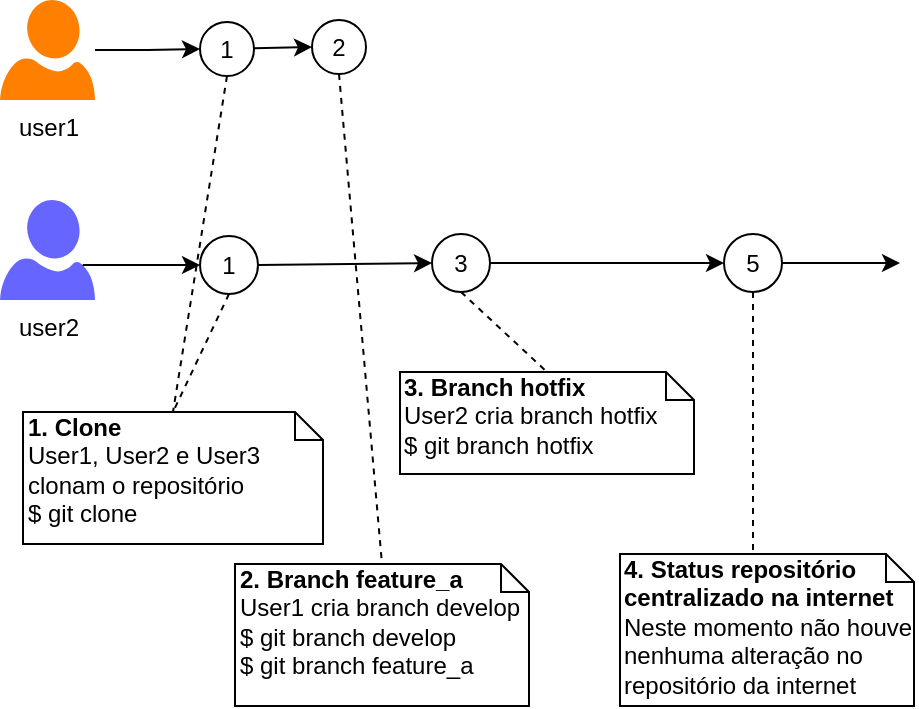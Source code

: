 <mxfile version="10.7.7" type="device"><diagram id="z0UKiYG1ZgoXR_Aw7uvI" name="Página-1"><mxGraphModel dx="840" dy="536" grid="1" gridSize="10" guides="1" tooltips="1" connect="1" arrows="1" fold="1" page="1" pageScale="1" pageWidth="827" pageHeight="1169" math="0" shadow="0"><root><mxCell id="0"/><mxCell id="1" parent="0"/><mxCell id="0emcE3fUM6IB5kJj26i7-23" value="&lt;b&gt;2. Branch feature_a&lt;br&gt;&lt;/b&gt;User1 cria branch develop&lt;br&gt;$ git branch develop&lt;br&gt;$ git branch feature_a&lt;br&gt;" style="shape=note;whiteSpace=wrap;html=1;size=14;verticalAlign=top;align=left;spacingTop=-6;fillColor=none;" vertex="1" parent="1"><mxGeometry x="127.5" y="292" width="147" height="71" as="geometry"/></mxCell><mxCell id="0emcE3fUM6IB5kJj26i7-2" value="user2&lt;br&gt;" style="verticalLabelPosition=bottom;html=1;verticalAlign=top;align=center;strokeColor=none;fillColor=#6666FF;shape=mxgraph.azure.user;" vertex="1" parent="1"><mxGeometry x="10" y="110" width="47.5" height="50" as="geometry"/></mxCell><mxCell id="0emcE3fUM6IB5kJj26i7-12" style="edgeStyle=orthogonalEdgeStyle;rounded=0;orthogonalLoop=1;jettySize=auto;html=1;" edge="1" parent="1" source="0emcE3fUM6IB5kJj26i7-4" target="0emcE3fUM6IB5kJj26i7-10"><mxGeometry relative="1" as="geometry"/></mxCell><mxCell id="0emcE3fUM6IB5kJj26i7-4" value="user1" style="verticalLabelPosition=bottom;html=1;verticalAlign=top;align=center;strokeColor=none;fillColor=#FF8000;shape=mxgraph.azure.user;" vertex="1" parent="1"><mxGeometry x="10" y="10" width="47.5" height="50" as="geometry"/></mxCell><mxCell id="0emcE3fUM6IB5kJj26i7-21" style="edgeStyle=none;rounded=0;orthogonalLoop=1;jettySize=auto;html=1;entryX=0;entryY=0.5;entryDx=0;entryDy=0;endArrow=classic;endFill=1;" edge="1" parent="1" source="0emcE3fUM6IB5kJj26i7-10" target="0emcE3fUM6IB5kJj26i7-19"><mxGeometry relative="1" as="geometry"/></mxCell><mxCell id="0emcE3fUM6IB5kJj26i7-10" value="1" style="ellipse;whiteSpace=wrap;html=1;aspect=fixed;fillColor=none;" vertex="1" parent="1"><mxGeometry x="110" y="21" width="27" height="27" as="geometry"/></mxCell><mxCell id="0emcE3fUM6IB5kJj26i7-14" style="edgeStyle=orthogonalEdgeStyle;rounded=0;orthogonalLoop=1;jettySize=auto;html=1;exitX=0.87;exitY=0.65;exitDx=0;exitDy=0;exitPerimeter=0;" edge="1" parent="1" target="0emcE3fUM6IB5kJj26i7-15" source="0emcE3fUM6IB5kJj26i7-2"><mxGeometry relative="1" as="geometry"><mxPoint x="57.5" y="145" as="sourcePoint"/></mxGeometry></mxCell><mxCell id="0emcE3fUM6IB5kJj26i7-17" style="rounded=0;orthogonalLoop=1;jettySize=auto;html=1;entryX=0.5;entryY=0;entryDx=0;entryDy=0;entryPerimeter=0;dashed=1;exitX=0.5;exitY=1;exitDx=0;exitDy=0;endArrow=none;endFill=0;" edge="1" parent="1" source="0emcE3fUM6IB5kJj26i7-15" target="0emcE3fUM6IB5kJj26i7-16"><mxGeometry relative="1" as="geometry"/></mxCell><mxCell id="0emcE3fUM6IB5kJj26i7-15" value="1" style="ellipse;whiteSpace=wrap;html=1;aspect=fixed;fillColor=none;" vertex="1" parent="1"><mxGeometry x="110" y="128" width="29" height="29" as="geometry"/></mxCell><mxCell id="0emcE3fUM6IB5kJj26i7-16" value="&lt;b&gt;1. Clone&lt;br&gt;&lt;/b&gt;User1, User2 e User3 clonam o repositório&lt;br&gt;$ git clone&lt;br&gt;" style="shape=note;whiteSpace=wrap;html=1;size=14;verticalAlign=top;align=left;spacingTop=-6;fillColor=none;" vertex="1" parent="1"><mxGeometry x="21.5" y="216" width="150" height="66" as="geometry"/></mxCell><mxCell id="0emcE3fUM6IB5kJj26i7-18" style="rounded=0;orthogonalLoop=1;jettySize=auto;html=1;entryX=0.5;entryY=0;entryDx=0;entryDy=0;entryPerimeter=0;dashed=1;exitX=0.5;exitY=1;exitDx=0;exitDy=0;endArrow=none;endFill=0;" edge="1" parent="1" source="0emcE3fUM6IB5kJj26i7-10" target="0emcE3fUM6IB5kJj26i7-16"><mxGeometry relative="1" as="geometry"><mxPoint x="135" y="167" as="sourcePoint"/><mxPoint x="80" y="226" as="targetPoint"/></mxGeometry></mxCell><mxCell id="0emcE3fUM6IB5kJj26i7-19" value="2" style="ellipse;whiteSpace=wrap;html=1;aspect=fixed;fillColor=none;" vertex="1" parent="1"><mxGeometry x="166" y="20" width="27" height="27" as="geometry"/></mxCell><mxCell id="0emcE3fUM6IB5kJj26i7-28" style="edgeStyle=none;rounded=0;orthogonalLoop=1;jettySize=auto;html=1;entryX=0;entryY=0.5;entryDx=0;entryDy=0;endArrow=classic;endFill=1;" edge="1" parent="1" source="0emcE3fUM6IB5kJj26i7-20" target="0emcE3fUM6IB5kJj26i7-27"><mxGeometry relative="1" as="geometry"/></mxCell><mxCell id="0emcE3fUM6IB5kJj26i7-20" value="3" style="ellipse;whiteSpace=wrap;html=1;aspect=fixed;fillColor=none;" vertex="1" parent="1"><mxGeometry x="226" y="127" width="29" height="29" as="geometry"/></mxCell><mxCell id="0emcE3fUM6IB5kJj26i7-22" style="edgeStyle=none;rounded=0;orthogonalLoop=1;jettySize=auto;html=1;entryX=0;entryY=0.5;entryDx=0;entryDy=0;endArrow=classic;endFill=1;exitX=1;exitY=0.5;exitDx=0;exitDy=0;" edge="1" parent="1" source="0emcE3fUM6IB5kJj26i7-15" target="0emcE3fUM6IB5kJj26i7-20"><mxGeometry relative="1" as="geometry"><mxPoint x="147" y="44.5" as="sourcePoint"/><mxPoint x="208" y="44" as="targetPoint"/></mxGeometry></mxCell><mxCell id="0emcE3fUM6IB5kJj26i7-24" style="rounded=0;orthogonalLoop=1;jettySize=auto;html=1;entryX=0.5;entryY=0;entryDx=0;entryDy=0;entryPerimeter=0;dashed=1;exitX=0.5;exitY=1;exitDx=0;exitDy=0;endArrow=none;endFill=0;" edge="1" parent="1" source="0emcE3fUM6IB5kJj26i7-19" target="0emcE3fUM6IB5kJj26i7-23"><mxGeometry relative="1" as="geometry"><mxPoint x="134" y="58" as="sourcePoint"/><mxPoint x="80" y="226" as="targetPoint"/></mxGeometry></mxCell><mxCell id="0emcE3fUM6IB5kJj26i7-25" value="&lt;b&gt;3. Branch hotfix&lt;br&gt;&lt;/b&gt;User2 cria branch hotfix&lt;br&gt;$ git branch hotfix&lt;br&gt;" style="shape=note;whiteSpace=wrap;html=1;size=14;verticalAlign=top;align=left;spacingTop=-6;fillColor=none;" vertex="1" parent="1"><mxGeometry x="210" y="196" width="147" height="51" as="geometry"/></mxCell><mxCell id="0emcE3fUM6IB5kJj26i7-26" style="rounded=0;orthogonalLoop=1;jettySize=auto;html=1;entryX=0.5;entryY=0;entryDx=0;entryDy=0;entryPerimeter=0;dashed=1;exitX=0.5;exitY=1;exitDx=0;exitDy=0;endArrow=none;endFill=0;" edge="1" parent="1" target="0emcE3fUM6IB5kJj26i7-25" source="0emcE3fUM6IB5kJj26i7-20"><mxGeometry relative="1" as="geometry"><mxPoint x="190" y="57" as="sourcePoint"/><mxPoint x="90" y="236" as="targetPoint"/></mxGeometry></mxCell><mxCell id="0emcE3fUM6IB5kJj26i7-51" style="edgeStyle=none;rounded=0;orthogonalLoop=1;jettySize=auto;html=1;entryX=0;entryY=0;entryDx=66.5;entryDy=0;entryPerimeter=0;endArrow=none;endFill=0;dashed=1;" edge="1" parent="1" source="0emcE3fUM6IB5kJj26i7-27" target="0emcE3fUM6IB5kJj26i7-50"><mxGeometry relative="1" as="geometry"/></mxCell><mxCell id="0emcE3fUM6IB5kJj26i7-57" style="edgeStyle=none;rounded=0;orthogonalLoop=1;jettySize=auto;html=1;endArrow=classic;endFill=1;" edge="1" parent="1" source="0emcE3fUM6IB5kJj26i7-27"><mxGeometry relative="1" as="geometry"><mxPoint x="460" y="141.5" as="targetPoint"/></mxGeometry></mxCell><mxCell id="0emcE3fUM6IB5kJj26i7-27" value="5" style="ellipse;whiteSpace=wrap;html=1;aspect=fixed;fillColor=none;" vertex="1" parent="1"><mxGeometry x="372" y="127" width="29" height="29" as="geometry"/></mxCell><mxCell id="0emcE3fUM6IB5kJj26i7-50" value="&lt;b&gt;4. Status repositório&lt;br&gt;centralizado na internet&lt;br&gt;&lt;/b&gt;Neste momento não houve nenhuma alteração no repositório da internet&lt;br&gt;" style="shape=note;whiteSpace=wrap;html=1;size=14;verticalAlign=top;align=left;spacingTop=-6;fillColor=none;" vertex="1" parent="1"><mxGeometry x="320" y="287" width="147" height="76" as="geometry"/></mxCell></root></mxGraphModel></diagram></mxfile>